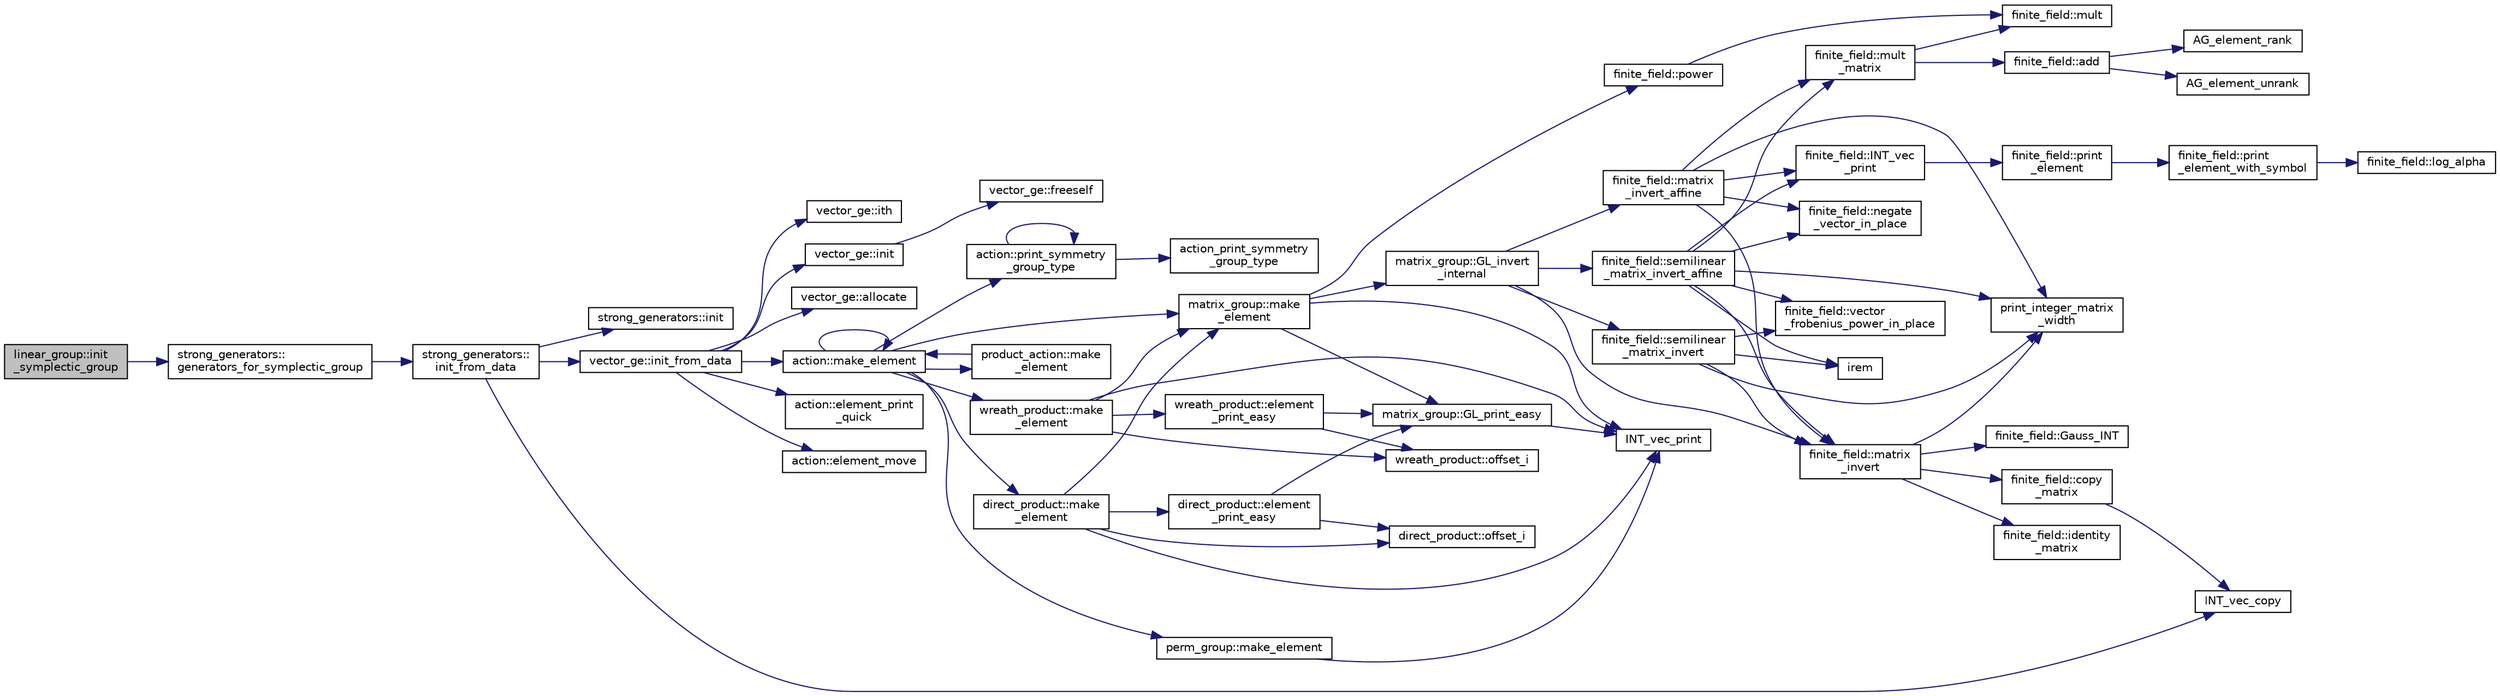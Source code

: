 digraph "linear_group::init_symplectic_group"
{
  edge [fontname="Helvetica",fontsize="10",labelfontname="Helvetica",labelfontsize="10"];
  node [fontname="Helvetica",fontsize="10",shape=record];
  rankdir="LR";
  Node1472 [label="linear_group::init\l_symplectic_group",height=0.2,width=0.4,color="black", fillcolor="grey75", style="filled", fontcolor="black"];
  Node1472 -> Node1473 [color="midnightblue",fontsize="10",style="solid",fontname="Helvetica"];
  Node1473 [label="strong_generators::\lgenerators_for_symplectic_group",height=0.2,width=0.4,color="black", fillcolor="white", style="filled",URL="$dc/d09/classstrong__generators.html#adcbe973abc9644190864940be0030a2d"];
  Node1473 -> Node1474 [color="midnightblue",fontsize="10",style="solid",fontname="Helvetica"];
  Node1474 [label="strong_generators::\linit_from_data",height=0.2,width=0.4,color="black", fillcolor="white", style="filled",URL="$dc/d09/classstrong__generators.html#a9424d2f1794baf506746d25e9f9fefda"];
  Node1474 -> Node1475 [color="midnightblue",fontsize="10",style="solid",fontname="Helvetica"];
  Node1475 [label="strong_generators::init",height=0.2,width=0.4,color="black", fillcolor="white", style="filled",URL="$dc/d09/classstrong__generators.html#ab7d37035d3b2ea516c4e989715f91ad5"];
  Node1474 -> Node1476 [color="midnightblue",fontsize="10",style="solid",fontname="Helvetica"];
  Node1476 [label="vector_ge::init_from_data",height=0.2,width=0.4,color="black", fillcolor="white", style="filled",URL="$d4/d6e/classvector__ge.html#a44b1669e41321b41d93fb5cf957b8bc5"];
  Node1476 -> Node1477 [color="midnightblue",fontsize="10",style="solid",fontname="Helvetica"];
  Node1477 [label="vector_ge::init",height=0.2,width=0.4,color="black", fillcolor="white", style="filled",URL="$d4/d6e/classvector__ge.html#afe1d6befd1f1501e6be34afbaa9d30a8"];
  Node1477 -> Node1478 [color="midnightblue",fontsize="10",style="solid",fontname="Helvetica"];
  Node1478 [label="vector_ge::freeself",height=0.2,width=0.4,color="black", fillcolor="white", style="filled",URL="$d4/d6e/classvector__ge.html#aa002e4b715cc73a9b8b367d29700b452"];
  Node1476 -> Node1479 [color="midnightblue",fontsize="10",style="solid",fontname="Helvetica"];
  Node1479 [label="vector_ge::allocate",height=0.2,width=0.4,color="black", fillcolor="white", style="filled",URL="$d4/d6e/classvector__ge.html#a35b062a9201b30f0a87bf87702d243ae"];
  Node1476 -> Node1480 [color="midnightblue",fontsize="10",style="solid",fontname="Helvetica"];
  Node1480 [label="action::make_element",height=0.2,width=0.4,color="black", fillcolor="white", style="filled",URL="$d2/d86/classaction.html#a920fa2a27583fb60bae10e7b282cdd1d"];
  Node1480 -> Node1481 [color="midnightblue",fontsize="10",style="solid",fontname="Helvetica"];
  Node1481 [label="product_action::make\l_element",height=0.2,width=0.4,color="black", fillcolor="white", style="filled",URL="$d8/d74/classproduct__action.html#a1d16f9f3a4be7b3ed6ce0825612a3cd8"];
  Node1481 -> Node1480 [color="midnightblue",fontsize="10",style="solid",fontname="Helvetica"];
  Node1480 -> Node1480 [color="midnightblue",fontsize="10",style="solid",fontname="Helvetica"];
  Node1480 -> Node1482 [color="midnightblue",fontsize="10",style="solid",fontname="Helvetica"];
  Node1482 [label="matrix_group::make\l_element",height=0.2,width=0.4,color="black", fillcolor="white", style="filled",URL="$d3/ded/classmatrix__group.html#adf67c0031ec58afbbc545e65a1cf6845"];
  Node1482 -> Node1483 [color="midnightblue",fontsize="10",style="solid",fontname="Helvetica"];
  Node1483 [label="INT_vec_print",height=0.2,width=0.4,color="black", fillcolor="white", style="filled",URL="$df/dbf/sajeeb_8_c.html#a79a5901af0b47dd0d694109543c027fe"];
  Node1482 -> Node1484 [color="midnightblue",fontsize="10",style="solid",fontname="Helvetica"];
  Node1484 [label="finite_field::power",height=0.2,width=0.4,color="black", fillcolor="white", style="filled",URL="$df/d5a/classfinite__field.html#a0437871b8f775f0b2d589188d9ad7e61"];
  Node1484 -> Node1485 [color="midnightblue",fontsize="10",style="solid",fontname="Helvetica"];
  Node1485 [label="finite_field::mult",height=0.2,width=0.4,color="black", fillcolor="white", style="filled",URL="$df/d5a/classfinite__field.html#a24fb5917aa6d4d656fd855b7f44a13b0"];
  Node1482 -> Node1486 [color="midnightblue",fontsize="10",style="solid",fontname="Helvetica"];
  Node1486 [label="matrix_group::GL_invert\l_internal",height=0.2,width=0.4,color="black", fillcolor="white", style="filled",URL="$d3/ded/classmatrix__group.html#ab2b9f8046dee535722e07a92ec3ab0b6"];
  Node1486 -> Node1487 [color="midnightblue",fontsize="10",style="solid",fontname="Helvetica"];
  Node1487 [label="finite_field::semilinear\l_matrix_invert",height=0.2,width=0.4,color="black", fillcolor="white", style="filled",URL="$df/d5a/classfinite__field.html#a940fec6a9c31b10eed2e8d37c5472d93"];
  Node1487 -> Node1488 [color="midnightblue",fontsize="10",style="solid",fontname="Helvetica"];
  Node1488 [label="print_integer_matrix\l_width",height=0.2,width=0.4,color="black", fillcolor="white", style="filled",URL="$d5/db4/io__and__os_8h.html#aa78f3e73fc2179251bd15adbcc31573f"];
  Node1487 -> Node1489 [color="midnightblue",fontsize="10",style="solid",fontname="Helvetica"];
  Node1489 [label="finite_field::matrix\l_invert",height=0.2,width=0.4,color="black", fillcolor="white", style="filled",URL="$df/d5a/classfinite__field.html#a4c017c0edc20fefef3da0db4ef4248f7"];
  Node1489 -> Node1488 [color="midnightblue",fontsize="10",style="solid",fontname="Helvetica"];
  Node1489 -> Node1490 [color="midnightblue",fontsize="10",style="solid",fontname="Helvetica"];
  Node1490 [label="finite_field::copy\l_matrix",height=0.2,width=0.4,color="black", fillcolor="white", style="filled",URL="$df/d5a/classfinite__field.html#a2bfe6d4feabc4f27d253c7702ef9b8cb"];
  Node1490 -> Node1491 [color="midnightblue",fontsize="10",style="solid",fontname="Helvetica"];
  Node1491 [label="INT_vec_copy",height=0.2,width=0.4,color="black", fillcolor="white", style="filled",URL="$df/dbf/sajeeb_8_c.html#ac2d875e27e009af6ec04d17254d11075"];
  Node1489 -> Node1492 [color="midnightblue",fontsize="10",style="solid",fontname="Helvetica"];
  Node1492 [label="finite_field::identity\l_matrix",height=0.2,width=0.4,color="black", fillcolor="white", style="filled",URL="$df/d5a/classfinite__field.html#a4688997f80b8721560bccec986c23413"];
  Node1489 -> Node1493 [color="midnightblue",fontsize="10",style="solid",fontname="Helvetica"];
  Node1493 [label="finite_field::Gauss_INT",height=0.2,width=0.4,color="black", fillcolor="white", style="filled",URL="$df/d5a/classfinite__field.html#adb676d2e80341b53751326e3a58beb11"];
  Node1487 -> Node1494 [color="midnightblue",fontsize="10",style="solid",fontname="Helvetica"];
  Node1494 [label="finite_field::vector\l_frobenius_power_in_place",height=0.2,width=0.4,color="black", fillcolor="white", style="filled",URL="$df/d5a/classfinite__field.html#ab56074024300775d943c7943d845df91"];
  Node1487 -> Node1495 [color="midnightblue",fontsize="10",style="solid",fontname="Helvetica"];
  Node1495 [label="irem",height=0.2,width=0.4,color="black", fillcolor="white", style="filled",URL="$de/dc5/algebra__and__number__theory_8h.html#ae753505dbf1e3a9adaaf2f0893dd8c6c"];
  Node1486 -> Node1489 [color="midnightblue",fontsize="10",style="solid",fontname="Helvetica"];
  Node1486 -> Node1496 [color="midnightblue",fontsize="10",style="solid",fontname="Helvetica"];
  Node1496 [label="finite_field::semilinear\l_matrix_invert_affine",height=0.2,width=0.4,color="black", fillcolor="white", style="filled",URL="$df/d5a/classfinite__field.html#a23db70e745bf22d230da684440e1fc59"];
  Node1496 -> Node1488 [color="midnightblue",fontsize="10",style="solid",fontname="Helvetica"];
  Node1496 -> Node1497 [color="midnightblue",fontsize="10",style="solid",fontname="Helvetica"];
  Node1497 [label="finite_field::INT_vec\l_print",height=0.2,width=0.4,color="black", fillcolor="white", style="filled",URL="$df/d5a/classfinite__field.html#a9c33a61dedc197e37b014b6f8dc07f06"];
  Node1497 -> Node1498 [color="midnightblue",fontsize="10",style="solid",fontname="Helvetica"];
  Node1498 [label="finite_field::print\l_element",height=0.2,width=0.4,color="black", fillcolor="white", style="filled",URL="$df/d5a/classfinite__field.html#ab7d1f59c043d7696b8b47c92d0fedad5"];
  Node1498 -> Node1499 [color="midnightblue",fontsize="10",style="solid",fontname="Helvetica"];
  Node1499 [label="finite_field::print\l_element_with_symbol",height=0.2,width=0.4,color="black", fillcolor="white", style="filled",URL="$df/d5a/classfinite__field.html#aa0180c961aa4a0a8934cb4dc82e38a4d"];
  Node1499 -> Node1500 [color="midnightblue",fontsize="10",style="solid",fontname="Helvetica"];
  Node1500 [label="finite_field::log_alpha",height=0.2,width=0.4,color="black", fillcolor="white", style="filled",URL="$df/d5a/classfinite__field.html#a446a83ae0d281ddf44215626f0097305"];
  Node1496 -> Node1489 [color="midnightblue",fontsize="10",style="solid",fontname="Helvetica"];
  Node1496 -> Node1495 [color="midnightblue",fontsize="10",style="solid",fontname="Helvetica"];
  Node1496 -> Node1494 [color="midnightblue",fontsize="10",style="solid",fontname="Helvetica"];
  Node1496 -> Node1501 [color="midnightblue",fontsize="10",style="solid",fontname="Helvetica"];
  Node1501 [label="finite_field::mult\l_matrix",height=0.2,width=0.4,color="black", fillcolor="white", style="filled",URL="$df/d5a/classfinite__field.html#a48517f15dfd7b21c37e0975855f1ada2"];
  Node1501 -> Node1502 [color="midnightblue",fontsize="10",style="solid",fontname="Helvetica"];
  Node1502 [label="finite_field::add",height=0.2,width=0.4,color="black", fillcolor="white", style="filled",URL="$df/d5a/classfinite__field.html#a8f12328a27500f3c7be0c849ebbc9d14"];
  Node1502 -> Node1503 [color="midnightblue",fontsize="10",style="solid",fontname="Helvetica"];
  Node1503 [label="AG_element_unrank",height=0.2,width=0.4,color="black", fillcolor="white", style="filled",URL="$d4/d67/geometry_8h.html#a4a33b86c87b2879b97cfa1327abe2885"];
  Node1502 -> Node1504 [color="midnightblue",fontsize="10",style="solid",fontname="Helvetica"];
  Node1504 [label="AG_element_rank",height=0.2,width=0.4,color="black", fillcolor="white", style="filled",URL="$d4/d67/geometry_8h.html#ab2ac908d07dd8038fd996e26bdc75c17"];
  Node1501 -> Node1485 [color="midnightblue",fontsize="10",style="solid",fontname="Helvetica"];
  Node1496 -> Node1505 [color="midnightblue",fontsize="10",style="solid",fontname="Helvetica"];
  Node1505 [label="finite_field::negate\l_vector_in_place",height=0.2,width=0.4,color="black", fillcolor="white", style="filled",URL="$df/d5a/classfinite__field.html#ad6a305338cfff6d22353ac03c5cd5e03"];
  Node1486 -> Node1506 [color="midnightblue",fontsize="10",style="solid",fontname="Helvetica"];
  Node1506 [label="finite_field::matrix\l_invert_affine",height=0.2,width=0.4,color="black", fillcolor="white", style="filled",URL="$df/d5a/classfinite__field.html#a716c202ca9fcee1911e330f4a5bdba38"];
  Node1506 -> Node1488 [color="midnightblue",fontsize="10",style="solid",fontname="Helvetica"];
  Node1506 -> Node1497 [color="midnightblue",fontsize="10",style="solid",fontname="Helvetica"];
  Node1506 -> Node1489 [color="midnightblue",fontsize="10",style="solid",fontname="Helvetica"];
  Node1506 -> Node1501 [color="midnightblue",fontsize="10",style="solid",fontname="Helvetica"];
  Node1506 -> Node1505 [color="midnightblue",fontsize="10",style="solid",fontname="Helvetica"];
  Node1482 -> Node1507 [color="midnightblue",fontsize="10",style="solid",fontname="Helvetica"];
  Node1507 [label="matrix_group::GL_print_easy",height=0.2,width=0.4,color="black", fillcolor="white", style="filled",URL="$d3/ded/classmatrix__group.html#a3e6f5c276210e8132523150fad82c57e"];
  Node1507 -> Node1483 [color="midnightblue",fontsize="10",style="solid",fontname="Helvetica"];
  Node1480 -> Node1508 [color="midnightblue",fontsize="10",style="solid",fontname="Helvetica"];
  Node1508 [label="wreath_product::make\l_element",height=0.2,width=0.4,color="black", fillcolor="white", style="filled",URL="$d8/dfa/classwreath__product.html#ac47838a579877034b1d2b4cd897625c1"];
  Node1508 -> Node1483 [color="midnightblue",fontsize="10",style="solid",fontname="Helvetica"];
  Node1508 -> Node1482 [color="midnightblue",fontsize="10",style="solid",fontname="Helvetica"];
  Node1508 -> Node1509 [color="midnightblue",fontsize="10",style="solid",fontname="Helvetica"];
  Node1509 [label="wreath_product::offset_i",height=0.2,width=0.4,color="black", fillcolor="white", style="filled",URL="$d8/dfa/classwreath__product.html#a081d6eed767bdd84bc74e555815641c6"];
  Node1508 -> Node1510 [color="midnightblue",fontsize="10",style="solid",fontname="Helvetica"];
  Node1510 [label="wreath_product::element\l_print_easy",height=0.2,width=0.4,color="black", fillcolor="white", style="filled",URL="$d8/dfa/classwreath__product.html#aa1e82da5d4c019c0756b8ebf417ee9dc"];
  Node1510 -> Node1507 [color="midnightblue",fontsize="10",style="solid",fontname="Helvetica"];
  Node1510 -> Node1509 [color="midnightblue",fontsize="10",style="solid",fontname="Helvetica"];
  Node1480 -> Node1511 [color="midnightblue",fontsize="10",style="solid",fontname="Helvetica"];
  Node1511 [label="direct_product::make\l_element",height=0.2,width=0.4,color="black", fillcolor="white", style="filled",URL="$dc/daf/classdirect__product.html#a776efa4be66f9b0481d1f012a14c9dde"];
  Node1511 -> Node1483 [color="midnightblue",fontsize="10",style="solid",fontname="Helvetica"];
  Node1511 -> Node1482 [color="midnightblue",fontsize="10",style="solid",fontname="Helvetica"];
  Node1511 -> Node1512 [color="midnightblue",fontsize="10",style="solid",fontname="Helvetica"];
  Node1512 [label="direct_product::offset_i",height=0.2,width=0.4,color="black", fillcolor="white", style="filled",URL="$dc/daf/classdirect__product.html#a2ec3643bd7223e53c00451d1fe832f20"];
  Node1511 -> Node1513 [color="midnightblue",fontsize="10",style="solid",fontname="Helvetica"];
  Node1513 [label="direct_product::element\l_print_easy",height=0.2,width=0.4,color="black", fillcolor="white", style="filled",URL="$dc/daf/classdirect__product.html#a532daead19e5c7977ce9928dafab79ac"];
  Node1513 -> Node1507 [color="midnightblue",fontsize="10",style="solid",fontname="Helvetica"];
  Node1513 -> Node1512 [color="midnightblue",fontsize="10",style="solid",fontname="Helvetica"];
  Node1480 -> Node1514 [color="midnightblue",fontsize="10",style="solid",fontname="Helvetica"];
  Node1514 [label="perm_group::make_element",height=0.2,width=0.4,color="black", fillcolor="white", style="filled",URL="$df/d0a/classperm__group.html#a52c1c9e55966809c1e30aad80df87774"];
  Node1514 -> Node1483 [color="midnightblue",fontsize="10",style="solid",fontname="Helvetica"];
  Node1480 -> Node1515 [color="midnightblue",fontsize="10",style="solid",fontname="Helvetica"];
  Node1515 [label="action::print_symmetry\l_group_type",height=0.2,width=0.4,color="black", fillcolor="white", style="filled",URL="$d2/d86/classaction.html#aed811766c7e64fe2c853df8b0b67aa6e"];
  Node1515 -> Node1516 [color="midnightblue",fontsize="10",style="solid",fontname="Helvetica"];
  Node1516 [label="action_print_symmetry\l_group_type",height=0.2,width=0.4,color="black", fillcolor="white", style="filled",URL="$d5/d90/action__global_8_c.html#a03666b9440c4962148eba7905b9f843c"];
  Node1515 -> Node1515 [color="midnightblue",fontsize="10",style="solid",fontname="Helvetica"];
  Node1476 -> Node1517 [color="midnightblue",fontsize="10",style="solid",fontname="Helvetica"];
  Node1517 [label="action::element_print\l_quick",height=0.2,width=0.4,color="black", fillcolor="white", style="filled",URL="$d2/d86/classaction.html#a4844680cf6750396f76494a28655265b"];
  Node1476 -> Node1518 [color="midnightblue",fontsize="10",style="solid",fontname="Helvetica"];
  Node1518 [label="action::element_move",height=0.2,width=0.4,color="black", fillcolor="white", style="filled",URL="$d2/d86/classaction.html#a550947491bbb534d3d7951f50198a874"];
  Node1476 -> Node1519 [color="midnightblue",fontsize="10",style="solid",fontname="Helvetica"];
  Node1519 [label="vector_ge::ith",height=0.2,width=0.4,color="black", fillcolor="white", style="filled",URL="$d4/d6e/classvector__ge.html#a1ff002e8b746a9beb119d57dcd4a15ff"];
  Node1474 -> Node1491 [color="midnightblue",fontsize="10",style="solid",fontname="Helvetica"];
}
